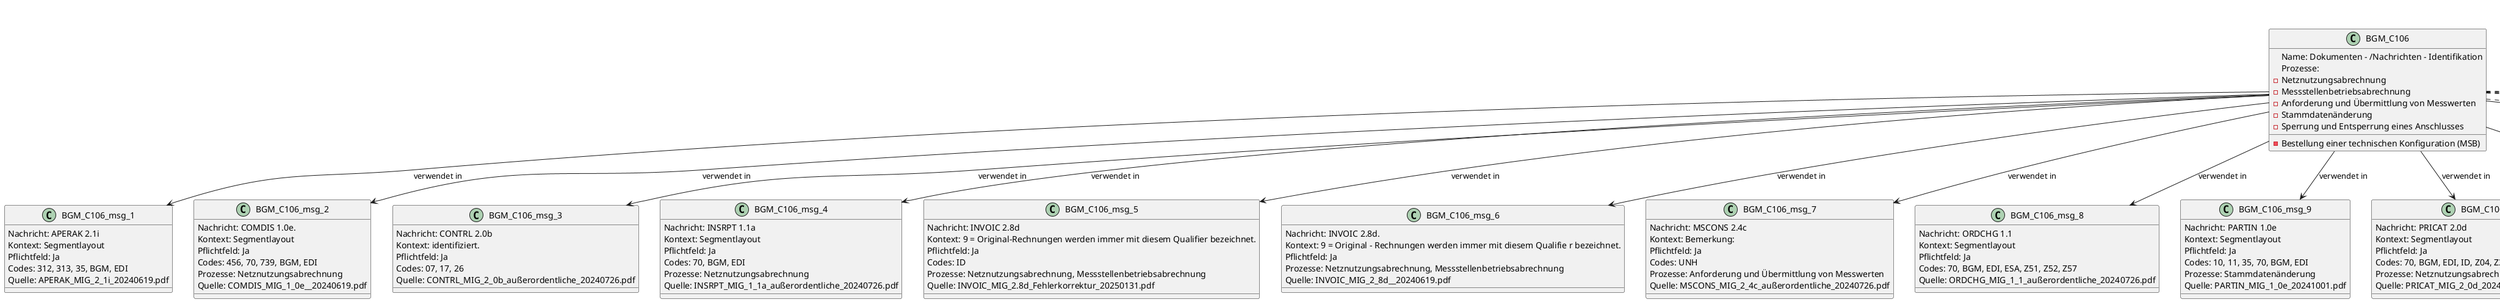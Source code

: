 @startuml
title Datenatlas – BGM:C106
class BGM_C106 {
  Name: Dokumenten - /Nachrichten - Identifikation
  Prozesse:
    - Netznutzungsabrechnung
    - Messstellenbetriebsabrechnung
    - Anforderung und Übermittlung von Messwerten
    - Stammdatenänderung
    - Bestellung einer technischen Konfiguration (MSB)
    - Sperrung und Entsperrung eines Anschlusses
}
class BGM_C106_msg_1 {
  Nachricht: APERAK 2.1i
  Kontext: Segmentlayout
  Pflichtfeld: Ja
  Codes: 312, 313, 35, BGM, EDI
  Quelle: APERAK_MIG_2_1i_20240619.pdf
}
BGM_C106 --> BGM_C106_msg_1 : verwendet in
class BGM_C106_msg_2 {
  Nachricht: COMDIS 1.0e.
  Kontext: Segmentlayout
  Pflichtfeld: Ja
  Codes: 456, 70, 739, BGM, EDI
  Prozesse: Netznutzungsabrechnung
  Quelle: COMDIS_MIG_1_0e__20240619.pdf
}
BGM_C106 --> BGM_C106_msg_2 : verwendet in
class BGM_C106_msg_3 {
  Nachricht: CONTRL 2.0b
  Kontext: identifiziert.
  Pflichtfeld: Ja
  Codes: 07, 17, 26
  Quelle: CONTRL_MIG_2_0b_außerordentliche_20240726.pdf
}
BGM_C106 --> BGM_C106_msg_3 : verwendet in
class BGM_C106_msg_4 {
  Nachricht: INSRPT 1.1a
  Kontext: Segmentlayout
  Pflichtfeld: Ja
  Codes: 70, BGM, EDI
  Prozesse: Netznutzungsabrechnung
  Quelle: INSRPT_MIG_1_1a_außerordentliche_20240726.pdf
}
BGM_C106 --> BGM_C106_msg_4 : verwendet in
class BGM_C106_msg_5 {
  Nachricht: INVOIC 2.8d
  Kontext: 9 = Original-Rechnungen werden immer mit diesem Qualifier bezeichnet.
  Pflichtfeld: Ja
  Codes: ID
  Prozesse: Netznutzungsabrechnung, Messstellenbetriebsabrechnung
  Quelle: INVOIC_MIG_2.8d_Fehlerkorrektur_20250131.pdf
}
BGM_C106 --> BGM_C106_msg_5 : verwendet in
class BGM_C106_msg_6 {
  Nachricht: INVOIC 2.8d.
  Kontext: 9 = Original - Rechnungen werden immer mit diesem Qualifie r bezeichnet.
  Pflichtfeld: Ja
  Prozesse: Netznutzungsabrechnung, Messstellenbetriebsabrechnung
  Quelle: INVOIC_MIG_2_8d__20240619.pdf
}
BGM_C106 --> BGM_C106_msg_6 : verwendet in
class BGM_C106_msg_7 {
  Nachricht: MSCONS 2.4c
  Kontext: Bemerkung:
  Pflichtfeld: Ja
  Codes: UNH
  Prozesse: Anforderung und Übermittlung von Messwerten
  Quelle: MSCONS_MIG_2_4c_außerordentliche_20240726.pdf
}
BGM_C106 --> BGM_C106_msg_7 : verwendet in
class BGM_C106_msg_8 {
  Nachricht: ORDCHG 1.1
  Kontext: Segmentlayout
  Pflichtfeld: Ja
  Codes: 70, BGM, EDI, ESA, Z51, Z52, Z57
  Quelle: ORDCHG_MIG_1_1_außerordentliche_20240726.pdf
}
BGM_C106 --> BGM_C106_msg_8 : verwendet in
class BGM_C106_msg_9 {
  Nachricht: PARTIN 1.0e
  Kontext: Segmentlayout
  Pflichtfeld: Ja
  Codes: 10, 11, 35, 70, BGM, EDI
  Prozesse: Stammdatenänderung
  Quelle: PARTIN_MIG_1_0e_20241001.pdf
}
BGM_C106 --> BGM_C106_msg_9 : verwendet in
class BGM_C106_msg_10 {
  Nachricht: PRICAT 2.0d
  Kontext: Segmentlayout
  Pflichtfeld: Ja
  Codes: 70, BGM, EDI, ID, Z04, Z32, Z54, Z64, Z67, Z70, Z77
  Prozesse: Netznutzungsabrechnung
  Quelle: PRICAT_MIG_2_0d_20240619.pdf
}
BGM_C106 --> BGM_C106_msg_10 : verwendet in
class BGM_C106_msg_11 {
  Nachricht: QUOTES 1.3a
  Kontext: Segmentlayout
  Pflichtfeld: Ja
  Codes: 310, 70, BGM, EDI, ESA, LF, MSB, Z29, Z57, Z74
  Prozesse: Bestellung einer technischen Konfiguration (MSB), Sperrung und Entsperrung eines Anschlusses
  Quelle: QUOTES_MIG_1_3a_20240619.pdf
}
BGM_C106 --> BGM_C106_msg_11 : verwendet in
class BGM_C106_msg_12 {
  Nachricht: REMADV 2.9c
  Kontext: Segmentlayout
  Pflichtfeld: Ja
  Codes: 239, 35, 481, BGM, MIG
  Prozesse: Netznutzungsabrechnung
  Quelle: REMADV_MIG_2.9c_außerordentliche_20240726.pdf
}
BGM_C106 --> BGM_C106_msg_12 : verwendet in
class BGM_C106_proc_1 <<process>> {
  Netznutzungsabrechnung
  Gesetze: StromNEV, StromNZV
  Zusammenfassung: Wie funktioniert die Netznutzungsabrechnung zwischen Netzbetreiber und Lieferant?
}
BGM_C106 ..> BGM_C106_proc_1 : eingebettet in
class BGM_C106_proc_2 <<process>> {
  Messstellenbetriebsabrechnung
  Gesetze: MsbG
  Zusammenfassung: Beschreibe den Prozess der Abrechnung von Messstellenbetriebsleistungen.
}
BGM_C106 ..> BGM_C106_proc_2 : eingebettet in
class BGM_C106_proc_3 <<process>> {
  Anforderung und Übermittlung von Messwerten
  Gesetze: MsbG
  Zusammenfassung: Wie kann ein Marktpartner (z.B.
}
BGM_C106 ..> BGM_C106_proc_3 : eingebettet in
class BGM_C106_proc_4 <<process>> {
  Stammdatenänderung
  Zusammenfassung: Wie wird eine Stammdatenänderung an einer Marktlokation, wie z.B.
}
BGM_C106 ..> BGM_C106_proc_4 : eingebettet in
class BGM_C106_proc_5 <<process>> {
  Bestellung einer technischen Konfiguration (MSB)
  Gesetze: MsbG, EnWG
  Zusammenfassung: Erläutere den Prozess zur Bestellung einer spezifischen technischen Konfiguration bei einem Messstellenbetreiber, beispielsweise für ein intelligentes Messsystem.
}
BGM_C106 ..> BGM_C106_proc_5 : eingebettet in
class BGM_C106_proc_6 <<process>> {
  Sperrung und Entsperrung eines Anschlusses
  Gesetze: StromGVV
  Zusammenfassung: Beschreibe den End-to-End-Prozess für die Sperrung und Wiederherstellung eines Netzanschlusses.
}
BGM_C106 ..> BGM_C106_proc_6 : eingebettet in
@enduml